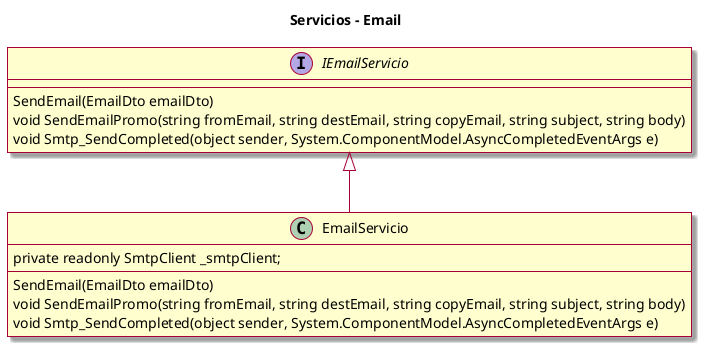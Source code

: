@startuml presentacion
skin rose
skinparam linetype polyline

title Servicios - Email

interface i as "IEmailServicio"{
    SendEmail(EmailDto emailDto)
    void SendEmailPromo(string fromEmail, string destEmail, string copyEmail, string subject, string body)
    void Smtp_SendCompleted(object sender, System.ComponentModel.AsyncCompletedEventArgs e)

}

class c as "EmailServicio"{
    private readonly SmtpClient _smtpClient;
    SendEmail(EmailDto emailDto)
    void SendEmailPromo(string fromEmail, string destEmail, string copyEmail, string subject, string body)
    void Smtp_SendCompleted(object sender, System.ComponentModel.AsyncCompletedEventArgs e)
}

i <|-- c
@enduml